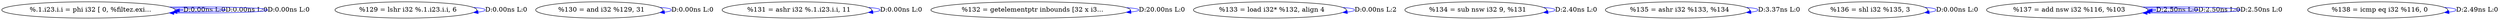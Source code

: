 digraph {
Node0x318a200[label="  %.1.i23.i.i = phi i32 [ 0, %filtez.exi..."];
Node0x318a200 -> Node0x318a200[label="D:0.00ns L:0",color=blue];
Node0x318a200 -> Node0x318a200[label="D:0.00ns L:0",color=blue];
Node0x318a200 -> Node0x318a200[label="D:0.00ns L:0",color=blue];
Node0x318a2e0[label="  %129 = lshr i32 %.1.i23.i.i, 6"];
Node0x318a2e0 -> Node0x318a2e0[label="D:0.00ns L:0",color=blue];
Node0x318a3c0[label="  %130 = and i32 %129, 31"];
Node0x318a3c0 -> Node0x318a3c0[label="D:0.00ns L:0",color=blue];
Node0x318a4a0[label="  %131 = ashr i32 %.1.i23.i.i, 11"];
Node0x318a4a0 -> Node0x318a4a0[label="D:0.00ns L:0",color=blue];
Node0x318a580[label="  %132 = getelementptr inbounds [32 x i3..."];
Node0x318a580 -> Node0x318a580[label="D:20.00ns L:0",color=blue];
Node0x318a6a0[label="  %133 = load i32* %132, align 4"];
Node0x318a6a0 -> Node0x318a6a0[label="D:0.00ns L:2",color=blue];
Node0x318a7c0[label="  %134 = sub nsw i32 9, %131"];
Node0x318a7c0 -> Node0x318a7c0[label="D:2.40ns L:0",color=blue];
Node0x318a8e0[label="  %135 = ashr i32 %133, %134"];
Node0x318a8e0 -> Node0x318a8e0[label="D:3.37ns L:0",color=blue];
Node0x318a9c0[label="  %136 = shl i32 %135, 3"];
Node0x318a9c0 -> Node0x318a9c0[label="D:0.00ns L:0",color=blue];
Node0x318aaa0[label="  %137 = add nsw i32 %116, %103"];
Node0x318aaa0 -> Node0x318aaa0[label="D:2.50ns L:0",color=blue];
Node0x318aaa0 -> Node0x318aaa0[label="D:2.50ns L:0",color=blue];
Node0x318aaa0 -> Node0x318aaa0[label="D:2.50ns L:0",color=blue];
Node0x318ab80[label="  %138 = icmp eq i32 %116, 0"];
Node0x318ab80 -> Node0x318ab80[label="D:2.49ns L:0",color=blue];
}
